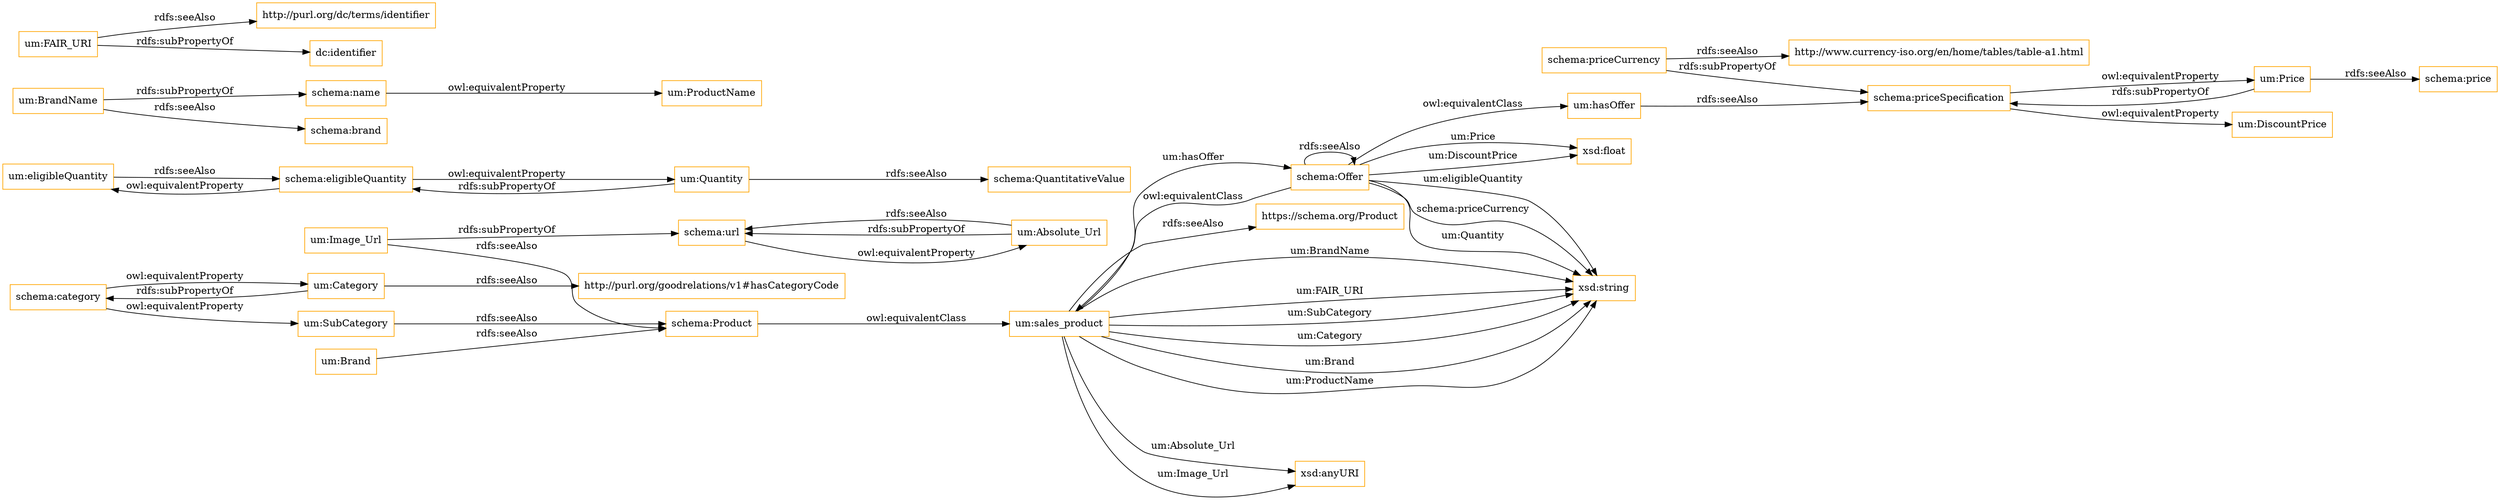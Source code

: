digraph ar2dtool_diagram { 
rankdir=LR;
size="1501"
node [shape = rectangle, color="orange"]; "um:sales_product" "um:hasOffer" "schema:Product" "schema:Offer" ; /*classes style*/
	"um:sales_product" -> "https://schema.org/Product" [ label = "rdfs:seeAlso" ];
	"um:eligibleQuantity" -> "schema:eligibleQuantity" [ label = "rdfs:seeAlso" ];
	"um:Price" -> "schema:price" [ label = "rdfs:seeAlso" ];
	"um:Price" -> "schema:priceSpecification" [ label = "rdfs:subPropertyOf" ];
	"schema:Offer" -> "schema:Offer" [ label = "rdfs:seeAlso" ];
	"schema:Offer" -> "um:sales_product" [ label = "owl:equivalentClass" ];
	"schema:Offer" -> "um:hasOffer" [ label = "owl:equivalentClass" ];
	"um:hasOffer" -> "schema:priceSpecification" [ label = "rdfs:seeAlso" ];
	"schema:name" -> "um:ProductName" [ label = "owl:equivalentProperty" ];
	"um:Image_Url" -> "schema:url" [ label = "rdfs:subPropertyOf" ];
	"um:Image_Url" -> "schema:Product" [ label = "rdfs:seeAlso" ];
	"um:FAIR_URI" -> "http://purl.org/dc/terms/identifier" [ label = "rdfs:seeAlso" ];
	"um:FAIR_URI" -> "dc:identifier" [ label = "rdfs:subPropertyOf" ];
	"um:Category" -> "http://purl.org/goodrelations/v1#hasCategoryCode" [ label = "rdfs:seeAlso" ];
	"um:Category" -> "schema:category" [ label = "rdfs:subPropertyOf" ];
	"schema:category" -> "um:SubCategory" [ label = "owl:equivalentProperty" ];
	"schema:category" -> "um:Category" [ label = "owl:equivalentProperty" ];
	"schema:priceCurrency" -> "schema:priceSpecification" [ label = "rdfs:subPropertyOf" ];
	"schema:priceCurrency" -> "http://www.currency-iso.org/en/home/tables/table-a1.html" [ label = "rdfs:seeAlso" ];
	"um:SubCategory" -> "schema:Product" [ label = "rdfs:seeAlso" ];
	"schema:priceSpecification" -> "um:Price" [ label = "owl:equivalentProperty" ];
	"schema:priceSpecification" -> "um:DiscountPrice" [ label = "owl:equivalentProperty" ];
	"schema:Product" -> "um:sales_product" [ label = "owl:equivalentClass" ];
	"um:Quantity" -> "schema:QuantitativeValue" [ label = "rdfs:seeAlso" ];
	"um:Quantity" -> "schema:eligibleQuantity" [ label = "rdfs:subPropertyOf" ];
	"um:BrandName" -> "schema:brand" [ label = "rdfs:seeAlso" ];
	"um:BrandName" -> "schema:name" [ label = "rdfs:subPropertyOf" ];
	"schema:eligibleQuantity" -> "um:eligibleQuantity" [ label = "owl:equivalentProperty" ];
	"schema:eligibleQuantity" -> "um:Quantity" [ label = "owl:equivalentProperty" ];
	"schema:url" -> "um:Absolute_Url" [ label = "owl:equivalentProperty" ];
	"um:Absolute_Url" -> "schema:url" [ label = "rdfs:seeAlso" ];
	"um:Absolute_Url" -> "schema:url" [ label = "rdfs:subPropertyOf" ];
	"um:Brand" -> "schema:Product" [ label = "rdfs:seeAlso" ];
	"schema:Offer" -> "xsd:string" [ label = "um:eligibleQuantity" ];
	"um:sales_product" -> "xsd:string" [ label = "um:BrandName" ];
	"um:sales_product" -> "xsd:string" [ label = "um:FAIR_URI" ];
	"schema:Offer" -> "xsd:float" [ label = "um:Price" ];
	"schema:Offer" -> "xsd:string" [ label = "schema:priceCurrency" ];
	"um:sales_product" -> "schema:Offer" [ label = "um:hasOffer" ];
	"um:sales_product" -> "xsd:string" [ label = "um:SubCategory" ];
	"um:sales_product" -> "xsd:string" [ label = "um:Category" ];
	"um:sales_product" -> "xsd:anyURI" [ label = "um:Absolute_Url" ];
	"um:sales_product" -> "xsd:string" [ label = "um:Brand" ];
	"um:sales_product" -> "xsd:anyURI" [ label = "um:Image_Url" ];
	"schema:Offer" -> "xsd:float" [ label = "um:DiscountPrice" ];
	"um:sales_product" -> "xsd:string" [ label = "um:ProductName" ];
	"schema:Offer" -> "xsd:string" [ label = "um:Quantity" ];

}

